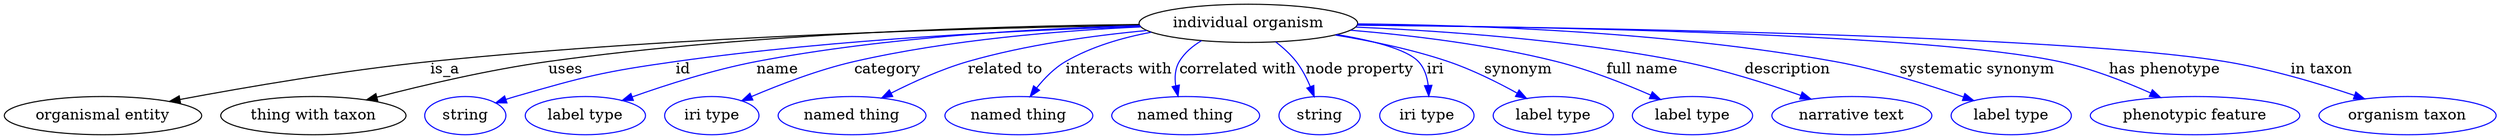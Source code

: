 digraph {
	graph [bb="0,0,1915.4,123"];
	node [label="\N"];
	"individual organism"	 [height=0.5,
		label="individual organism",
		pos="960.79,105",
		width=2.2748];
	"organismal entity"	 [height=0.5,
		pos="72.794,18",
		width=2.022];
	"individual organism" -> "organismal entity"	 [label=is_a,
		lp="337.79,61.5",
		pos="e,124.47,30.748 878.92,103.82 757.82,101.29 524.01,93.408 326.79,69 260.47,60.791 185.56,44.929 134.38,33.064"];
	"thing with taxon"	 [height=0.5,
		pos="232.79,18",
		width=1.9137];
	"individual organism" -> "thing with taxon"	 [label=uses,
		lp="431.79,61.5",
		pos="e,275.33,32.219 880.15,101.61 751.6,95.881 505.95,83.466 419.79,69 373.49,61.225 322.11,46.775 284.94,35.236"];
	id	 [color=blue,
		height=0.5,
		label=string,
		pos="349.79,18",
		width=0.84854];
	"individual organism" -> id	 [color=blue,
		label=id,
		lp="529.29,61.5",
		pos="e,373.62,29.571 879.78,102.19 791.7,98.232 647.01,89.115 523.79,69 463.26,59.117 447.78,56 389.79,36 387.55,35.225 385.25,34.371 \
382.96,33.469",
		style=solid];
	name	 [color=blue,
		height=0.5,
		label="label type",
		pos="443.79,18",
		width=1.2638];
	"individual organism" -> name	 [color=blue,
		label=name,
		lp="608.29,61.5",
		pos="e,475.16,31.126 879.56,102.46 804.43,98.844 690.03,90.097 592.79,69 555.34,60.875 514.24,46.36 484.71,34.887",
		style=solid];
	category	 [color=blue,
		height=0.5,
		label="iri type",
		pos="543.79,18",
		width=1.011];
	"individual organism" -> category	 [color=blue,
		label=category,
		lp="693.29,61.5",
		pos="e,569.66,30.808 881.01,100.76 821.93,96.276 739.89,87.185 669.79,69 638.13,60.786 603.82,46.517 579.01,35.157",
		style=solid];
	"related to"	 [color=blue,
		height=0.5,
		label="named thing",
		pos="653.79,18",
		width=1.5346];
	"individual organism" -> "related to"	 [color=blue,
		label="related to",
		lp="780.79,61.5",
		pos="e,679.87,33.868 886.08,97.331 846.39,91.92 797.18,83.06 754.79,69 731.88,61.399 707.69,49.344 688.73,38.861",
		style=solid];
	"interacts with"	 [color=blue,
		height=0.5,
		label="named thing",
		pos="781.79,18",
		width=1.5346];
	"individual organism" -> "interacts with"	 [color=blue,
		label="interacts with",
		lp="864.79,61.5",
		pos="e,793.9,36.013 893.49,94.639 871.45,89.249 847.57,81.14 827.79,69 817.37,62.6 807.91,53.138 800.32,44.097",
		style=solid];
	"correlated with"	 [color=blue,
		height=0.5,
		label="named thing",
		pos="909.79,18",
		width=1.5346];
	"individual organism" -> "correlated with"	 [color=blue,
		label="correlated with",
		lp="950.79,61.5",
		pos="e,905.82,36.435 927.54,88.459 920.42,83.261 913.83,76.794 909.79,69 906.26,62.19 905.12,54.149 905.16,46.49",
		style=solid];
	"node property"	 [color=blue,
		height=0.5,
		label=string,
		pos="1013.8,18",
		width=0.84854];
	"individual organism" -> "node property"	 [color=blue,
		label="node property",
		lp="1037.8,61.5",
		pos="e,1007.7,35.652 978.03,87.158 982.86,81.611 987.86,75.293 991.79,69 996.45,61.561 1000.6,52.967 1004,44.978",
		style=solid];
	iri	 [color=blue,
		height=0.5,
		label="iri type",
		pos="1098.8,18",
		width=1.011];
	"individual organism" -> iri	 [color=blue,
		label=iri,
		lp="1097.3,61.5",
		pos="e,1096.1,36.296 1019.5,92.412 1044.7,85.977 1070.5,77.681 1079.8,69 1086.3,62.93 1090.5,54.457 1093.4,46.159",
		style=solid];
	synonym	 [color=blue,
		height=0.5,
		label="label type",
		pos="1198.8,18",
		width=1.2638];
	"individual organism" -> synonym	 [color=blue,
		label=synonym,
		lp="1165.3,61.5",
		pos="e,1175.3,33.486 1023.8,93.491 1050.3,87.663 1081,79.551 1107.8,69 1128.1,60.986 1149.5,49.198 1166.4,38.972",
		style=solid];
	"full name"	 [color=blue,
		height=0.5,
		label="label type",
		pos="1307.8,18",
		width=1.2638];
	"individual organism" -> "full name"	 [color=blue,
		label="full name",
		lp="1260.3,61.5",
		pos="e,1280.7,32.736 1037.3,98.523 1083.6,93.308 1143.4,84.251 1194.8,69 1221.4,61.11 1249.9,48.233 1271.6,37.392",
		style=solid];
	description	 [color=blue,
		height=0.5,
		label="narrative text",
		pos="1428.8,18",
		width=1.6068];
	"individual organism" -> description	 [color=blue,
		label=description,
		lp="1372.3,61.5",
		pos="e,1395.8,32.826 1041.4,101.73 1108.8,97.683 1207.1,88.721 1290.8,69 1323.7,61.255 1359.4,47.9 1386.3,36.799",
		style=solid];
	"systematic synonym"	 [color=blue,
		height=0.5,
		label="label type",
		pos="1549.8,18",
		width=1.2638];
	"individual organism" -> "systematic synonym"	 [color=blue,
		label="systematic synonym",
		lp="1515.8,61.5",
		pos="e,1519.2,31.545 1040.9,101.05 1150,95.251 1339.2,83.518 1406.8,69 1442.5,61.326 1481.5,47.004 1509.7,35.487",
		style=solid];
	"has phenotype"	 [color=blue,
		height=0.5,
		label="phenotypic feature",
		pos="1689.8,18",
		width=2.1304];
	"individual organism" -> "has phenotype"	 [color=blue,
		label="has phenotype",
		lp="1658.3,61.5",
		pos="e,1660.4,34.738 1042.7,103.86 1186.1,101.26 1477.1,93.109 1575.8,69 1602,62.591 1629.7,50.344 1651.2,39.458",
		style=solid];
	"in taxon"	 [color=blue,
		height=0.5,
		label="organism taxon",
		pos="1849.8,18",
		width=1.8234];
	"individual organism" -> "in taxon"	 [color=blue,
		label="in taxon",
		lp="1777.3,61.5",
		pos="e,1814.7,33.269 1042.8,103.94 1208.4,101.31 1577.7,92.893 1701.8,69 1737.5,62.122 1776.4,48.492 1805.3,37.052",
		style=solid];
}

